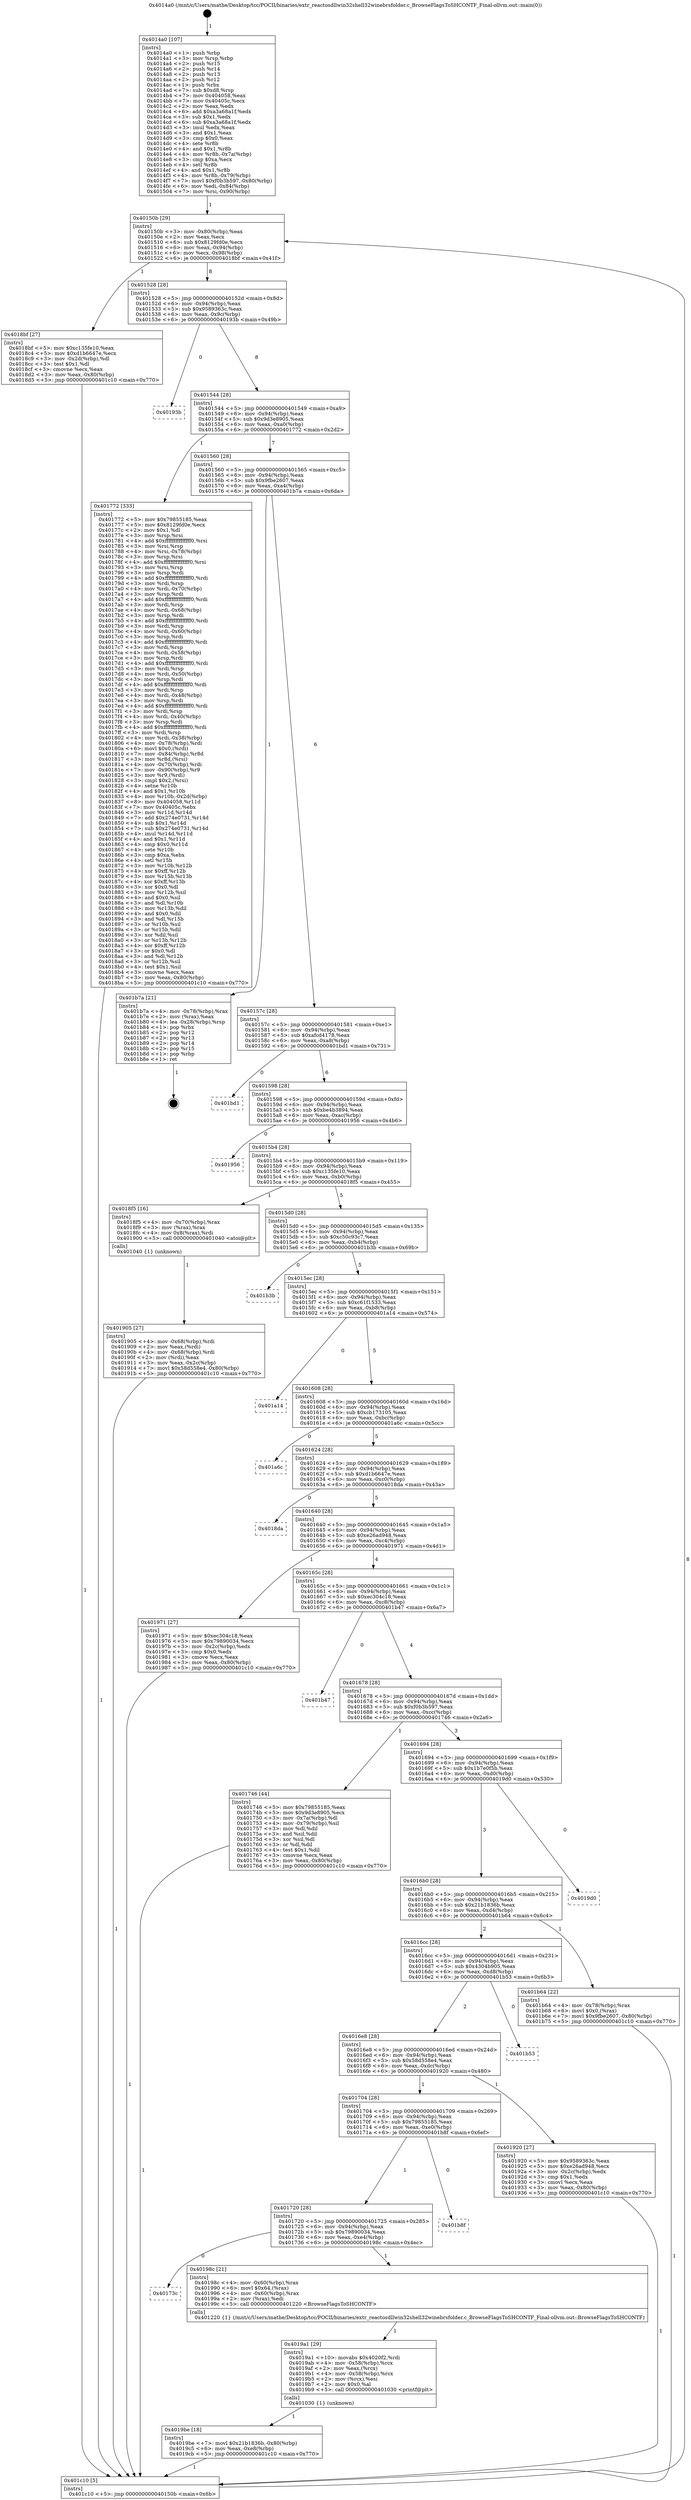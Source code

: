 digraph "0x4014a0" {
  label = "0x4014a0 (/mnt/c/Users/mathe/Desktop/tcc/POCII/binaries/extr_reactosdllwin32shell32winebrsfolder.c_BrowseFlagsToSHCONTF_Final-ollvm.out::main(0))"
  labelloc = "t"
  node[shape=record]

  Entry [label="",width=0.3,height=0.3,shape=circle,fillcolor=black,style=filled]
  "0x40150b" [label="{
     0x40150b [29]\l
     | [instrs]\l
     &nbsp;&nbsp;0x40150b \<+3\>: mov -0x80(%rbp),%eax\l
     &nbsp;&nbsp;0x40150e \<+2\>: mov %eax,%ecx\l
     &nbsp;&nbsp;0x401510 \<+6\>: sub $0x8129fd0e,%ecx\l
     &nbsp;&nbsp;0x401516 \<+6\>: mov %eax,-0x94(%rbp)\l
     &nbsp;&nbsp;0x40151c \<+6\>: mov %ecx,-0x98(%rbp)\l
     &nbsp;&nbsp;0x401522 \<+6\>: je 00000000004018bf \<main+0x41f\>\l
  }"]
  "0x4018bf" [label="{
     0x4018bf [27]\l
     | [instrs]\l
     &nbsp;&nbsp;0x4018bf \<+5\>: mov $0xc135fe10,%eax\l
     &nbsp;&nbsp;0x4018c4 \<+5\>: mov $0xd1b6647e,%ecx\l
     &nbsp;&nbsp;0x4018c9 \<+3\>: mov -0x2d(%rbp),%dl\l
     &nbsp;&nbsp;0x4018cc \<+3\>: test $0x1,%dl\l
     &nbsp;&nbsp;0x4018cf \<+3\>: cmovne %ecx,%eax\l
     &nbsp;&nbsp;0x4018d2 \<+3\>: mov %eax,-0x80(%rbp)\l
     &nbsp;&nbsp;0x4018d5 \<+5\>: jmp 0000000000401c10 \<main+0x770\>\l
  }"]
  "0x401528" [label="{
     0x401528 [28]\l
     | [instrs]\l
     &nbsp;&nbsp;0x401528 \<+5\>: jmp 000000000040152d \<main+0x8d\>\l
     &nbsp;&nbsp;0x40152d \<+6\>: mov -0x94(%rbp),%eax\l
     &nbsp;&nbsp;0x401533 \<+5\>: sub $0x9589363c,%eax\l
     &nbsp;&nbsp;0x401538 \<+6\>: mov %eax,-0x9c(%rbp)\l
     &nbsp;&nbsp;0x40153e \<+6\>: je 000000000040193b \<main+0x49b\>\l
  }"]
  Exit [label="",width=0.3,height=0.3,shape=circle,fillcolor=black,style=filled,peripheries=2]
  "0x40193b" [label="{
     0x40193b\l
  }", style=dashed]
  "0x401544" [label="{
     0x401544 [28]\l
     | [instrs]\l
     &nbsp;&nbsp;0x401544 \<+5\>: jmp 0000000000401549 \<main+0xa9\>\l
     &nbsp;&nbsp;0x401549 \<+6\>: mov -0x94(%rbp),%eax\l
     &nbsp;&nbsp;0x40154f \<+5\>: sub $0x9d3e8905,%eax\l
     &nbsp;&nbsp;0x401554 \<+6\>: mov %eax,-0xa0(%rbp)\l
     &nbsp;&nbsp;0x40155a \<+6\>: je 0000000000401772 \<main+0x2d2\>\l
  }"]
  "0x4019be" [label="{
     0x4019be [18]\l
     | [instrs]\l
     &nbsp;&nbsp;0x4019be \<+7\>: movl $0x21b1836b,-0x80(%rbp)\l
     &nbsp;&nbsp;0x4019c5 \<+6\>: mov %eax,-0xe8(%rbp)\l
     &nbsp;&nbsp;0x4019cb \<+5\>: jmp 0000000000401c10 \<main+0x770\>\l
  }"]
  "0x401772" [label="{
     0x401772 [333]\l
     | [instrs]\l
     &nbsp;&nbsp;0x401772 \<+5\>: mov $0x79855185,%eax\l
     &nbsp;&nbsp;0x401777 \<+5\>: mov $0x8129fd0e,%ecx\l
     &nbsp;&nbsp;0x40177c \<+2\>: mov $0x1,%dl\l
     &nbsp;&nbsp;0x40177e \<+3\>: mov %rsp,%rsi\l
     &nbsp;&nbsp;0x401781 \<+4\>: add $0xfffffffffffffff0,%rsi\l
     &nbsp;&nbsp;0x401785 \<+3\>: mov %rsi,%rsp\l
     &nbsp;&nbsp;0x401788 \<+4\>: mov %rsi,-0x78(%rbp)\l
     &nbsp;&nbsp;0x40178c \<+3\>: mov %rsp,%rsi\l
     &nbsp;&nbsp;0x40178f \<+4\>: add $0xfffffffffffffff0,%rsi\l
     &nbsp;&nbsp;0x401793 \<+3\>: mov %rsi,%rsp\l
     &nbsp;&nbsp;0x401796 \<+3\>: mov %rsp,%rdi\l
     &nbsp;&nbsp;0x401799 \<+4\>: add $0xfffffffffffffff0,%rdi\l
     &nbsp;&nbsp;0x40179d \<+3\>: mov %rdi,%rsp\l
     &nbsp;&nbsp;0x4017a0 \<+4\>: mov %rdi,-0x70(%rbp)\l
     &nbsp;&nbsp;0x4017a4 \<+3\>: mov %rsp,%rdi\l
     &nbsp;&nbsp;0x4017a7 \<+4\>: add $0xfffffffffffffff0,%rdi\l
     &nbsp;&nbsp;0x4017ab \<+3\>: mov %rdi,%rsp\l
     &nbsp;&nbsp;0x4017ae \<+4\>: mov %rdi,-0x68(%rbp)\l
     &nbsp;&nbsp;0x4017b2 \<+3\>: mov %rsp,%rdi\l
     &nbsp;&nbsp;0x4017b5 \<+4\>: add $0xfffffffffffffff0,%rdi\l
     &nbsp;&nbsp;0x4017b9 \<+3\>: mov %rdi,%rsp\l
     &nbsp;&nbsp;0x4017bc \<+4\>: mov %rdi,-0x60(%rbp)\l
     &nbsp;&nbsp;0x4017c0 \<+3\>: mov %rsp,%rdi\l
     &nbsp;&nbsp;0x4017c3 \<+4\>: add $0xfffffffffffffff0,%rdi\l
     &nbsp;&nbsp;0x4017c7 \<+3\>: mov %rdi,%rsp\l
     &nbsp;&nbsp;0x4017ca \<+4\>: mov %rdi,-0x58(%rbp)\l
     &nbsp;&nbsp;0x4017ce \<+3\>: mov %rsp,%rdi\l
     &nbsp;&nbsp;0x4017d1 \<+4\>: add $0xfffffffffffffff0,%rdi\l
     &nbsp;&nbsp;0x4017d5 \<+3\>: mov %rdi,%rsp\l
     &nbsp;&nbsp;0x4017d8 \<+4\>: mov %rdi,-0x50(%rbp)\l
     &nbsp;&nbsp;0x4017dc \<+3\>: mov %rsp,%rdi\l
     &nbsp;&nbsp;0x4017df \<+4\>: add $0xfffffffffffffff0,%rdi\l
     &nbsp;&nbsp;0x4017e3 \<+3\>: mov %rdi,%rsp\l
     &nbsp;&nbsp;0x4017e6 \<+4\>: mov %rdi,-0x48(%rbp)\l
     &nbsp;&nbsp;0x4017ea \<+3\>: mov %rsp,%rdi\l
     &nbsp;&nbsp;0x4017ed \<+4\>: add $0xfffffffffffffff0,%rdi\l
     &nbsp;&nbsp;0x4017f1 \<+3\>: mov %rdi,%rsp\l
     &nbsp;&nbsp;0x4017f4 \<+4\>: mov %rdi,-0x40(%rbp)\l
     &nbsp;&nbsp;0x4017f8 \<+3\>: mov %rsp,%rdi\l
     &nbsp;&nbsp;0x4017fb \<+4\>: add $0xfffffffffffffff0,%rdi\l
     &nbsp;&nbsp;0x4017ff \<+3\>: mov %rdi,%rsp\l
     &nbsp;&nbsp;0x401802 \<+4\>: mov %rdi,-0x38(%rbp)\l
     &nbsp;&nbsp;0x401806 \<+4\>: mov -0x78(%rbp),%rdi\l
     &nbsp;&nbsp;0x40180a \<+6\>: movl $0x0,(%rdi)\l
     &nbsp;&nbsp;0x401810 \<+7\>: mov -0x84(%rbp),%r8d\l
     &nbsp;&nbsp;0x401817 \<+3\>: mov %r8d,(%rsi)\l
     &nbsp;&nbsp;0x40181a \<+4\>: mov -0x70(%rbp),%rdi\l
     &nbsp;&nbsp;0x40181e \<+7\>: mov -0x90(%rbp),%r9\l
     &nbsp;&nbsp;0x401825 \<+3\>: mov %r9,(%rdi)\l
     &nbsp;&nbsp;0x401828 \<+3\>: cmpl $0x2,(%rsi)\l
     &nbsp;&nbsp;0x40182b \<+4\>: setne %r10b\l
     &nbsp;&nbsp;0x40182f \<+4\>: and $0x1,%r10b\l
     &nbsp;&nbsp;0x401833 \<+4\>: mov %r10b,-0x2d(%rbp)\l
     &nbsp;&nbsp;0x401837 \<+8\>: mov 0x404058,%r11d\l
     &nbsp;&nbsp;0x40183f \<+7\>: mov 0x40405c,%ebx\l
     &nbsp;&nbsp;0x401846 \<+3\>: mov %r11d,%r14d\l
     &nbsp;&nbsp;0x401849 \<+7\>: add $0x274e0731,%r14d\l
     &nbsp;&nbsp;0x401850 \<+4\>: sub $0x1,%r14d\l
     &nbsp;&nbsp;0x401854 \<+7\>: sub $0x274e0731,%r14d\l
     &nbsp;&nbsp;0x40185b \<+4\>: imul %r14d,%r11d\l
     &nbsp;&nbsp;0x40185f \<+4\>: and $0x1,%r11d\l
     &nbsp;&nbsp;0x401863 \<+4\>: cmp $0x0,%r11d\l
     &nbsp;&nbsp;0x401867 \<+4\>: sete %r10b\l
     &nbsp;&nbsp;0x40186b \<+3\>: cmp $0xa,%ebx\l
     &nbsp;&nbsp;0x40186e \<+4\>: setl %r15b\l
     &nbsp;&nbsp;0x401872 \<+3\>: mov %r10b,%r12b\l
     &nbsp;&nbsp;0x401875 \<+4\>: xor $0xff,%r12b\l
     &nbsp;&nbsp;0x401879 \<+3\>: mov %r15b,%r13b\l
     &nbsp;&nbsp;0x40187c \<+4\>: xor $0xff,%r13b\l
     &nbsp;&nbsp;0x401880 \<+3\>: xor $0x0,%dl\l
     &nbsp;&nbsp;0x401883 \<+3\>: mov %r12b,%sil\l
     &nbsp;&nbsp;0x401886 \<+4\>: and $0x0,%sil\l
     &nbsp;&nbsp;0x40188a \<+3\>: and %dl,%r10b\l
     &nbsp;&nbsp;0x40188d \<+3\>: mov %r13b,%dil\l
     &nbsp;&nbsp;0x401890 \<+4\>: and $0x0,%dil\l
     &nbsp;&nbsp;0x401894 \<+3\>: and %dl,%r15b\l
     &nbsp;&nbsp;0x401897 \<+3\>: or %r10b,%sil\l
     &nbsp;&nbsp;0x40189a \<+3\>: or %r15b,%dil\l
     &nbsp;&nbsp;0x40189d \<+3\>: xor %dil,%sil\l
     &nbsp;&nbsp;0x4018a0 \<+3\>: or %r13b,%r12b\l
     &nbsp;&nbsp;0x4018a3 \<+4\>: xor $0xff,%r12b\l
     &nbsp;&nbsp;0x4018a7 \<+3\>: or $0x0,%dl\l
     &nbsp;&nbsp;0x4018aa \<+3\>: and %dl,%r12b\l
     &nbsp;&nbsp;0x4018ad \<+3\>: or %r12b,%sil\l
     &nbsp;&nbsp;0x4018b0 \<+4\>: test $0x1,%sil\l
     &nbsp;&nbsp;0x4018b4 \<+3\>: cmovne %ecx,%eax\l
     &nbsp;&nbsp;0x4018b7 \<+3\>: mov %eax,-0x80(%rbp)\l
     &nbsp;&nbsp;0x4018ba \<+5\>: jmp 0000000000401c10 \<main+0x770\>\l
  }"]
  "0x401560" [label="{
     0x401560 [28]\l
     | [instrs]\l
     &nbsp;&nbsp;0x401560 \<+5\>: jmp 0000000000401565 \<main+0xc5\>\l
     &nbsp;&nbsp;0x401565 \<+6\>: mov -0x94(%rbp),%eax\l
     &nbsp;&nbsp;0x40156b \<+5\>: sub $0x9fbe2607,%eax\l
     &nbsp;&nbsp;0x401570 \<+6\>: mov %eax,-0xa4(%rbp)\l
     &nbsp;&nbsp;0x401576 \<+6\>: je 0000000000401b7a \<main+0x6da\>\l
  }"]
  "0x4019a1" [label="{
     0x4019a1 [29]\l
     | [instrs]\l
     &nbsp;&nbsp;0x4019a1 \<+10\>: movabs $0x4020f2,%rdi\l
     &nbsp;&nbsp;0x4019ab \<+4\>: mov -0x58(%rbp),%rcx\l
     &nbsp;&nbsp;0x4019af \<+2\>: mov %eax,(%rcx)\l
     &nbsp;&nbsp;0x4019b1 \<+4\>: mov -0x58(%rbp),%rcx\l
     &nbsp;&nbsp;0x4019b5 \<+2\>: mov (%rcx),%esi\l
     &nbsp;&nbsp;0x4019b7 \<+2\>: mov $0x0,%al\l
     &nbsp;&nbsp;0x4019b9 \<+5\>: call 0000000000401030 \<printf@plt\>\l
     | [calls]\l
     &nbsp;&nbsp;0x401030 \{1\} (unknown)\l
  }"]
  "0x401b7a" [label="{
     0x401b7a [21]\l
     | [instrs]\l
     &nbsp;&nbsp;0x401b7a \<+4\>: mov -0x78(%rbp),%rax\l
     &nbsp;&nbsp;0x401b7e \<+2\>: mov (%rax),%eax\l
     &nbsp;&nbsp;0x401b80 \<+4\>: lea -0x28(%rbp),%rsp\l
     &nbsp;&nbsp;0x401b84 \<+1\>: pop %rbx\l
     &nbsp;&nbsp;0x401b85 \<+2\>: pop %r12\l
     &nbsp;&nbsp;0x401b87 \<+2\>: pop %r13\l
     &nbsp;&nbsp;0x401b89 \<+2\>: pop %r14\l
     &nbsp;&nbsp;0x401b8b \<+2\>: pop %r15\l
     &nbsp;&nbsp;0x401b8d \<+1\>: pop %rbp\l
     &nbsp;&nbsp;0x401b8e \<+1\>: ret\l
  }"]
  "0x40157c" [label="{
     0x40157c [28]\l
     | [instrs]\l
     &nbsp;&nbsp;0x40157c \<+5\>: jmp 0000000000401581 \<main+0xe1\>\l
     &nbsp;&nbsp;0x401581 \<+6\>: mov -0x94(%rbp),%eax\l
     &nbsp;&nbsp;0x401587 \<+5\>: sub $0xafcd4178,%eax\l
     &nbsp;&nbsp;0x40158c \<+6\>: mov %eax,-0xa8(%rbp)\l
     &nbsp;&nbsp;0x401592 \<+6\>: je 0000000000401bd1 \<main+0x731\>\l
  }"]
  "0x40173c" [label="{
     0x40173c\l
  }", style=dashed]
  "0x401bd1" [label="{
     0x401bd1\l
  }", style=dashed]
  "0x401598" [label="{
     0x401598 [28]\l
     | [instrs]\l
     &nbsp;&nbsp;0x401598 \<+5\>: jmp 000000000040159d \<main+0xfd\>\l
     &nbsp;&nbsp;0x40159d \<+6\>: mov -0x94(%rbp),%eax\l
     &nbsp;&nbsp;0x4015a3 \<+5\>: sub $0xbe4b3894,%eax\l
     &nbsp;&nbsp;0x4015a8 \<+6\>: mov %eax,-0xac(%rbp)\l
     &nbsp;&nbsp;0x4015ae \<+6\>: je 0000000000401956 \<main+0x4b6\>\l
  }"]
  "0x40198c" [label="{
     0x40198c [21]\l
     | [instrs]\l
     &nbsp;&nbsp;0x40198c \<+4\>: mov -0x60(%rbp),%rax\l
     &nbsp;&nbsp;0x401990 \<+6\>: movl $0x64,(%rax)\l
     &nbsp;&nbsp;0x401996 \<+4\>: mov -0x60(%rbp),%rax\l
     &nbsp;&nbsp;0x40199a \<+2\>: mov (%rax),%edi\l
     &nbsp;&nbsp;0x40199c \<+5\>: call 0000000000401220 \<BrowseFlagsToSHCONTF\>\l
     | [calls]\l
     &nbsp;&nbsp;0x401220 \{1\} (/mnt/c/Users/mathe/Desktop/tcc/POCII/binaries/extr_reactosdllwin32shell32winebrsfolder.c_BrowseFlagsToSHCONTF_Final-ollvm.out::BrowseFlagsToSHCONTF)\l
  }"]
  "0x401956" [label="{
     0x401956\l
  }", style=dashed]
  "0x4015b4" [label="{
     0x4015b4 [28]\l
     | [instrs]\l
     &nbsp;&nbsp;0x4015b4 \<+5\>: jmp 00000000004015b9 \<main+0x119\>\l
     &nbsp;&nbsp;0x4015b9 \<+6\>: mov -0x94(%rbp),%eax\l
     &nbsp;&nbsp;0x4015bf \<+5\>: sub $0xc135fe10,%eax\l
     &nbsp;&nbsp;0x4015c4 \<+6\>: mov %eax,-0xb0(%rbp)\l
     &nbsp;&nbsp;0x4015ca \<+6\>: je 00000000004018f5 \<main+0x455\>\l
  }"]
  "0x401720" [label="{
     0x401720 [28]\l
     | [instrs]\l
     &nbsp;&nbsp;0x401720 \<+5\>: jmp 0000000000401725 \<main+0x285\>\l
     &nbsp;&nbsp;0x401725 \<+6\>: mov -0x94(%rbp),%eax\l
     &nbsp;&nbsp;0x40172b \<+5\>: sub $0x79890034,%eax\l
     &nbsp;&nbsp;0x401730 \<+6\>: mov %eax,-0xe4(%rbp)\l
     &nbsp;&nbsp;0x401736 \<+6\>: je 000000000040198c \<main+0x4ec\>\l
  }"]
  "0x4018f5" [label="{
     0x4018f5 [16]\l
     | [instrs]\l
     &nbsp;&nbsp;0x4018f5 \<+4\>: mov -0x70(%rbp),%rax\l
     &nbsp;&nbsp;0x4018f9 \<+3\>: mov (%rax),%rax\l
     &nbsp;&nbsp;0x4018fc \<+4\>: mov 0x8(%rax),%rdi\l
     &nbsp;&nbsp;0x401900 \<+5\>: call 0000000000401040 \<atoi@plt\>\l
     | [calls]\l
     &nbsp;&nbsp;0x401040 \{1\} (unknown)\l
  }"]
  "0x4015d0" [label="{
     0x4015d0 [28]\l
     | [instrs]\l
     &nbsp;&nbsp;0x4015d0 \<+5\>: jmp 00000000004015d5 \<main+0x135\>\l
     &nbsp;&nbsp;0x4015d5 \<+6\>: mov -0x94(%rbp),%eax\l
     &nbsp;&nbsp;0x4015db \<+5\>: sub $0xc50c93c7,%eax\l
     &nbsp;&nbsp;0x4015e0 \<+6\>: mov %eax,-0xb4(%rbp)\l
     &nbsp;&nbsp;0x4015e6 \<+6\>: je 0000000000401b3b \<main+0x69b\>\l
  }"]
  "0x401b8f" [label="{
     0x401b8f\l
  }", style=dashed]
  "0x401b3b" [label="{
     0x401b3b\l
  }", style=dashed]
  "0x4015ec" [label="{
     0x4015ec [28]\l
     | [instrs]\l
     &nbsp;&nbsp;0x4015ec \<+5\>: jmp 00000000004015f1 \<main+0x151\>\l
     &nbsp;&nbsp;0x4015f1 \<+6\>: mov -0x94(%rbp),%eax\l
     &nbsp;&nbsp;0x4015f7 \<+5\>: sub $0xc61f1533,%eax\l
     &nbsp;&nbsp;0x4015fc \<+6\>: mov %eax,-0xb8(%rbp)\l
     &nbsp;&nbsp;0x401602 \<+6\>: je 0000000000401a14 \<main+0x574\>\l
  }"]
  "0x401704" [label="{
     0x401704 [28]\l
     | [instrs]\l
     &nbsp;&nbsp;0x401704 \<+5\>: jmp 0000000000401709 \<main+0x269\>\l
     &nbsp;&nbsp;0x401709 \<+6\>: mov -0x94(%rbp),%eax\l
     &nbsp;&nbsp;0x40170f \<+5\>: sub $0x79855185,%eax\l
     &nbsp;&nbsp;0x401714 \<+6\>: mov %eax,-0xe0(%rbp)\l
     &nbsp;&nbsp;0x40171a \<+6\>: je 0000000000401b8f \<main+0x6ef\>\l
  }"]
  "0x401a14" [label="{
     0x401a14\l
  }", style=dashed]
  "0x401608" [label="{
     0x401608 [28]\l
     | [instrs]\l
     &nbsp;&nbsp;0x401608 \<+5\>: jmp 000000000040160d \<main+0x16d\>\l
     &nbsp;&nbsp;0x40160d \<+6\>: mov -0x94(%rbp),%eax\l
     &nbsp;&nbsp;0x401613 \<+5\>: sub $0xcb173105,%eax\l
     &nbsp;&nbsp;0x401618 \<+6\>: mov %eax,-0xbc(%rbp)\l
     &nbsp;&nbsp;0x40161e \<+6\>: je 0000000000401a6c \<main+0x5cc\>\l
  }"]
  "0x401920" [label="{
     0x401920 [27]\l
     | [instrs]\l
     &nbsp;&nbsp;0x401920 \<+5\>: mov $0x9589363c,%eax\l
     &nbsp;&nbsp;0x401925 \<+5\>: mov $0xe26ad948,%ecx\l
     &nbsp;&nbsp;0x40192a \<+3\>: mov -0x2c(%rbp),%edx\l
     &nbsp;&nbsp;0x40192d \<+3\>: cmp $0x1,%edx\l
     &nbsp;&nbsp;0x401930 \<+3\>: cmovl %ecx,%eax\l
     &nbsp;&nbsp;0x401933 \<+3\>: mov %eax,-0x80(%rbp)\l
     &nbsp;&nbsp;0x401936 \<+5\>: jmp 0000000000401c10 \<main+0x770\>\l
  }"]
  "0x401a6c" [label="{
     0x401a6c\l
  }", style=dashed]
  "0x401624" [label="{
     0x401624 [28]\l
     | [instrs]\l
     &nbsp;&nbsp;0x401624 \<+5\>: jmp 0000000000401629 \<main+0x189\>\l
     &nbsp;&nbsp;0x401629 \<+6\>: mov -0x94(%rbp),%eax\l
     &nbsp;&nbsp;0x40162f \<+5\>: sub $0xd1b6647e,%eax\l
     &nbsp;&nbsp;0x401634 \<+6\>: mov %eax,-0xc0(%rbp)\l
     &nbsp;&nbsp;0x40163a \<+6\>: je 00000000004018da \<main+0x43a\>\l
  }"]
  "0x4016e8" [label="{
     0x4016e8 [28]\l
     | [instrs]\l
     &nbsp;&nbsp;0x4016e8 \<+5\>: jmp 00000000004016ed \<main+0x24d\>\l
     &nbsp;&nbsp;0x4016ed \<+6\>: mov -0x94(%rbp),%eax\l
     &nbsp;&nbsp;0x4016f3 \<+5\>: sub $0x58d558e4,%eax\l
     &nbsp;&nbsp;0x4016f8 \<+6\>: mov %eax,-0xdc(%rbp)\l
     &nbsp;&nbsp;0x4016fe \<+6\>: je 0000000000401920 \<main+0x480\>\l
  }"]
  "0x4018da" [label="{
     0x4018da\l
  }", style=dashed]
  "0x401640" [label="{
     0x401640 [28]\l
     | [instrs]\l
     &nbsp;&nbsp;0x401640 \<+5\>: jmp 0000000000401645 \<main+0x1a5\>\l
     &nbsp;&nbsp;0x401645 \<+6\>: mov -0x94(%rbp),%eax\l
     &nbsp;&nbsp;0x40164b \<+5\>: sub $0xe26ad948,%eax\l
     &nbsp;&nbsp;0x401650 \<+6\>: mov %eax,-0xc4(%rbp)\l
     &nbsp;&nbsp;0x401656 \<+6\>: je 0000000000401971 \<main+0x4d1\>\l
  }"]
  "0x401b53" [label="{
     0x401b53\l
  }", style=dashed]
  "0x401971" [label="{
     0x401971 [27]\l
     | [instrs]\l
     &nbsp;&nbsp;0x401971 \<+5\>: mov $0xec304c18,%eax\l
     &nbsp;&nbsp;0x401976 \<+5\>: mov $0x79890034,%ecx\l
     &nbsp;&nbsp;0x40197b \<+3\>: mov -0x2c(%rbp),%edx\l
     &nbsp;&nbsp;0x40197e \<+3\>: cmp $0x0,%edx\l
     &nbsp;&nbsp;0x401981 \<+3\>: cmove %ecx,%eax\l
     &nbsp;&nbsp;0x401984 \<+3\>: mov %eax,-0x80(%rbp)\l
     &nbsp;&nbsp;0x401987 \<+5\>: jmp 0000000000401c10 \<main+0x770\>\l
  }"]
  "0x40165c" [label="{
     0x40165c [28]\l
     | [instrs]\l
     &nbsp;&nbsp;0x40165c \<+5\>: jmp 0000000000401661 \<main+0x1c1\>\l
     &nbsp;&nbsp;0x401661 \<+6\>: mov -0x94(%rbp),%eax\l
     &nbsp;&nbsp;0x401667 \<+5\>: sub $0xec304c18,%eax\l
     &nbsp;&nbsp;0x40166c \<+6\>: mov %eax,-0xc8(%rbp)\l
     &nbsp;&nbsp;0x401672 \<+6\>: je 0000000000401b47 \<main+0x6a7\>\l
  }"]
  "0x4016cc" [label="{
     0x4016cc [28]\l
     | [instrs]\l
     &nbsp;&nbsp;0x4016cc \<+5\>: jmp 00000000004016d1 \<main+0x231\>\l
     &nbsp;&nbsp;0x4016d1 \<+6\>: mov -0x94(%rbp),%eax\l
     &nbsp;&nbsp;0x4016d7 \<+5\>: sub $0x4304b905,%eax\l
     &nbsp;&nbsp;0x4016dc \<+6\>: mov %eax,-0xd8(%rbp)\l
     &nbsp;&nbsp;0x4016e2 \<+6\>: je 0000000000401b53 \<main+0x6b3\>\l
  }"]
  "0x401b47" [label="{
     0x401b47\l
  }", style=dashed]
  "0x401678" [label="{
     0x401678 [28]\l
     | [instrs]\l
     &nbsp;&nbsp;0x401678 \<+5\>: jmp 000000000040167d \<main+0x1dd\>\l
     &nbsp;&nbsp;0x40167d \<+6\>: mov -0x94(%rbp),%eax\l
     &nbsp;&nbsp;0x401683 \<+5\>: sub $0xf0b3b597,%eax\l
     &nbsp;&nbsp;0x401688 \<+6\>: mov %eax,-0xcc(%rbp)\l
     &nbsp;&nbsp;0x40168e \<+6\>: je 0000000000401746 \<main+0x2a6\>\l
  }"]
  "0x401b64" [label="{
     0x401b64 [22]\l
     | [instrs]\l
     &nbsp;&nbsp;0x401b64 \<+4\>: mov -0x78(%rbp),%rax\l
     &nbsp;&nbsp;0x401b68 \<+6\>: movl $0x0,(%rax)\l
     &nbsp;&nbsp;0x401b6e \<+7\>: movl $0x9fbe2607,-0x80(%rbp)\l
     &nbsp;&nbsp;0x401b75 \<+5\>: jmp 0000000000401c10 \<main+0x770\>\l
  }"]
  "0x401746" [label="{
     0x401746 [44]\l
     | [instrs]\l
     &nbsp;&nbsp;0x401746 \<+5\>: mov $0x79855185,%eax\l
     &nbsp;&nbsp;0x40174b \<+5\>: mov $0x9d3e8905,%ecx\l
     &nbsp;&nbsp;0x401750 \<+3\>: mov -0x7a(%rbp),%dl\l
     &nbsp;&nbsp;0x401753 \<+4\>: mov -0x79(%rbp),%sil\l
     &nbsp;&nbsp;0x401757 \<+3\>: mov %dl,%dil\l
     &nbsp;&nbsp;0x40175a \<+3\>: and %sil,%dil\l
     &nbsp;&nbsp;0x40175d \<+3\>: xor %sil,%dl\l
     &nbsp;&nbsp;0x401760 \<+3\>: or %dl,%dil\l
     &nbsp;&nbsp;0x401763 \<+4\>: test $0x1,%dil\l
     &nbsp;&nbsp;0x401767 \<+3\>: cmovne %ecx,%eax\l
     &nbsp;&nbsp;0x40176a \<+3\>: mov %eax,-0x80(%rbp)\l
     &nbsp;&nbsp;0x40176d \<+5\>: jmp 0000000000401c10 \<main+0x770\>\l
  }"]
  "0x401694" [label="{
     0x401694 [28]\l
     | [instrs]\l
     &nbsp;&nbsp;0x401694 \<+5\>: jmp 0000000000401699 \<main+0x1f9\>\l
     &nbsp;&nbsp;0x401699 \<+6\>: mov -0x94(%rbp),%eax\l
     &nbsp;&nbsp;0x40169f \<+5\>: sub $0x1b7e0f5b,%eax\l
     &nbsp;&nbsp;0x4016a4 \<+6\>: mov %eax,-0xd0(%rbp)\l
     &nbsp;&nbsp;0x4016aa \<+6\>: je 00000000004019d0 \<main+0x530\>\l
  }"]
  "0x401c10" [label="{
     0x401c10 [5]\l
     | [instrs]\l
     &nbsp;&nbsp;0x401c10 \<+5\>: jmp 000000000040150b \<main+0x6b\>\l
  }"]
  "0x4014a0" [label="{
     0x4014a0 [107]\l
     | [instrs]\l
     &nbsp;&nbsp;0x4014a0 \<+1\>: push %rbp\l
     &nbsp;&nbsp;0x4014a1 \<+3\>: mov %rsp,%rbp\l
     &nbsp;&nbsp;0x4014a4 \<+2\>: push %r15\l
     &nbsp;&nbsp;0x4014a6 \<+2\>: push %r14\l
     &nbsp;&nbsp;0x4014a8 \<+2\>: push %r13\l
     &nbsp;&nbsp;0x4014aa \<+2\>: push %r12\l
     &nbsp;&nbsp;0x4014ac \<+1\>: push %rbx\l
     &nbsp;&nbsp;0x4014ad \<+7\>: sub $0xd8,%rsp\l
     &nbsp;&nbsp;0x4014b4 \<+7\>: mov 0x404058,%eax\l
     &nbsp;&nbsp;0x4014bb \<+7\>: mov 0x40405c,%ecx\l
     &nbsp;&nbsp;0x4014c2 \<+2\>: mov %eax,%edx\l
     &nbsp;&nbsp;0x4014c4 \<+6\>: add $0xa3a68a1f,%edx\l
     &nbsp;&nbsp;0x4014ca \<+3\>: sub $0x1,%edx\l
     &nbsp;&nbsp;0x4014cd \<+6\>: sub $0xa3a68a1f,%edx\l
     &nbsp;&nbsp;0x4014d3 \<+3\>: imul %edx,%eax\l
     &nbsp;&nbsp;0x4014d6 \<+3\>: and $0x1,%eax\l
     &nbsp;&nbsp;0x4014d9 \<+3\>: cmp $0x0,%eax\l
     &nbsp;&nbsp;0x4014dc \<+4\>: sete %r8b\l
     &nbsp;&nbsp;0x4014e0 \<+4\>: and $0x1,%r8b\l
     &nbsp;&nbsp;0x4014e4 \<+4\>: mov %r8b,-0x7a(%rbp)\l
     &nbsp;&nbsp;0x4014e8 \<+3\>: cmp $0xa,%ecx\l
     &nbsp;&nbsp;0x4014eb \<+4\>: setl %r8b\l
     &nbsp;&nbsp;0x4014ef \<+4\>: and $0x1,%r8b\l
     &nbsp;&nbsp;0x4014f3 \<+4\>: mov %r8b,-0x79(%rbp)\l
     &nbsp;&nbsp;0x4014f7 \<+7\>: movl $0xf0b3b597,-0x80(%rbp)\l
     &nbsp;&nbsp;0x4014fe \<+6\>: mov %edi,-0x84(%rbp)\l
     &nbsp;&nbsp;0x401504 \<+7\>: mov %rsi,-0x90(%rbp)\l
  }"]
  "0x4016b0" [label="{
     0x4016b0 [28]\l
     | [instrs]\l
     &nbsp;&nbsp;0x4016b0 \<+5\>: jmp 00000000004016b5 \<main+0x215\>\l
     &nbsp;&nbsp;0x4016b5 \<+6\>: mov -0x94(%rbp),%eax\l
     &nbsp;&nbsp;0x4016bb \<+5\>: sub $0x21b1836b,%eax\l
     &nbsp;&nbsp;0x4016c0 \<+6\>: mov %eax,-0xd4(%rbp)\l
     &nbsp;&nbsp;0x4016c6 \<+6\>: je 0000000000401b64 \<main+0x6c4\>\l
  }"]
  "0x401905" [label="{
     0x401905 [27]\l
     | [instrs]\l
     &nbsp;&nbsp;0x401905 \<+4\>: mov -0x68(%rbp),%rdi\l
     &nbsp;&nbsp;0x401909 \<+2\>: mov %eax,(%rdi)\l
     &nbsp;&nbsp;0x40190b \<+4\>: mov -0x68(%rbp),%rdi\l
     &nbsp;&nbsp;0x40190f \<+2\>: mov (%rdi),%eax\l
     &nbsp;&nbsp;0x401911 \<+3\>: mov %eax,-0x2c(%rbp)\l
     &nbsp;&nbsp;0x401914 \<+7\>: movl $0x58d558e4,-0x80(%rbp)\l
     &nbsp;&nbsp;0x40191b \<+5\>: jmp 0000000000401c10 \<main+0x770\>\l
  }"]
  "0x4019d0" [label="{
     0x4019d0\l
  }", style=dashed]
  Entry -> "0x4014a0" [label=" 1"]
  "0x40150b" -> "0x4018bf" [label=" 1"]
  "0x40150b" -> "0x401528" [label=" 8"]
  "0x401b7a" -> Exit [label=" 1"]
  "0x401528" -> "0x40193b" [label=" 0"]
  "0x401528" -> "0x401544" [label=" 8"]
  "0x401b64" -> "0x401c10" [label=" 1"]
  "0x401544" -> "0x401772" [label=" 1"]
  "0x401544" -> "0x401560" [label=" 7"]
  "0x4019be" -> "0x401c10" [label=" 1"]
  "0x401560" -> "0x401b7a" [label=" 1"]
  "0x401560" -> "0x40157c" [label=" 6"]
  "0x4019a1" -> "0x4019be" [label=" 1"]
  "0x40157c" -> "0x401bd1" [label=" 0"]
  "0x40157c" -> "0x401598" [label=" 6"]
  "0x40198c" -> "0x4019a1" [label=" 1"]
  "0x401598" -> "0x401956" [label=" 0"]
  "0x401598" -> "0x4015b4" [label=" 6"]
  "0x401720" -> "0x40173c" [label=" 0"]
  "0x4015b4" -> "0x4018f5" [label=" 1"]
  "0x4015b4" -> "0x4015d0" [label=" 5"]
  "0x401720" -> "0x40198c" [label=" 1"]
  "0x4015d0" -> "0x401b3b" [label=" 0"]
  "0x4015d0" -> "0x4015ec" [label=" 5"]
  "0x401704" -> "0x401720" [label=" 1"]
  "0x4015ec" -> "0x401a14" [label=" 0"]
  "0x4015ec" -> "0x401608" [label=" 5"]
  "0x401704" -> "0x401b8f" [label=" 0"]
  "0x401608" -> "0x401a6c" [label=" 0"]
  "0x401608" -> "0x401624" [label=" 5"]
  "0x401971" -> "0x401c10" [label=" 1"]
  "0x401624" -> "0x4018da" [label=" 0"]
  "0x401624" -> "0x401640" [label=" 5"]
  "0x4016e8" -> "0x401704" [label=" 1"]
  "0x401640" -> "0x401971" [label=" 1"]
  "0x401640" -> "0x40165c" [label=" 4"]
  "0x4016e8" -> "0x401920" [label=" 1"]
  "0x40165c" -> "0x401b47" [label=" 0"]
  "0x40165c" -> "0x401678" [label=" 4"]
  "0x4016cc" -> "0x4016e8" [label=" 2"]
  "0x401678" -> "0x401746" [label=" 1"]
  "0x401678" -> "0x401694" [label=" 3"]
  "0x401746" -> "0x401c10" [label=" 1"]
  "0x4014a0" -> "0x40150b" [label=" 1"]
  "0x401c10" -> "0x40150b" [label=" 8"]
  "0x4016cc" -> "0x401b53" [label=" 0"]
  "0x401772" -> "0x401c10" [label=" 1"]
  "0x4018bf" -> "0x401c10" [label=" 1"]
  "0x4018f5" -> "0x401905" [label=" 1"]
  "0x401905" -> "0x401c10" [label=" 1"]
  "0x4016b0" -> "0x4016cc" [label=" 2"]
  "0x401694" -> "0x4019d0" [label=" 0"]
  "0x401694" -> "0x4016b0" [label=" 3"]
  "0x401920" -> "0x401c10" [label=" 1"]
  "0x4016b0" -> "0x401b64" [label=" 1"]
}
